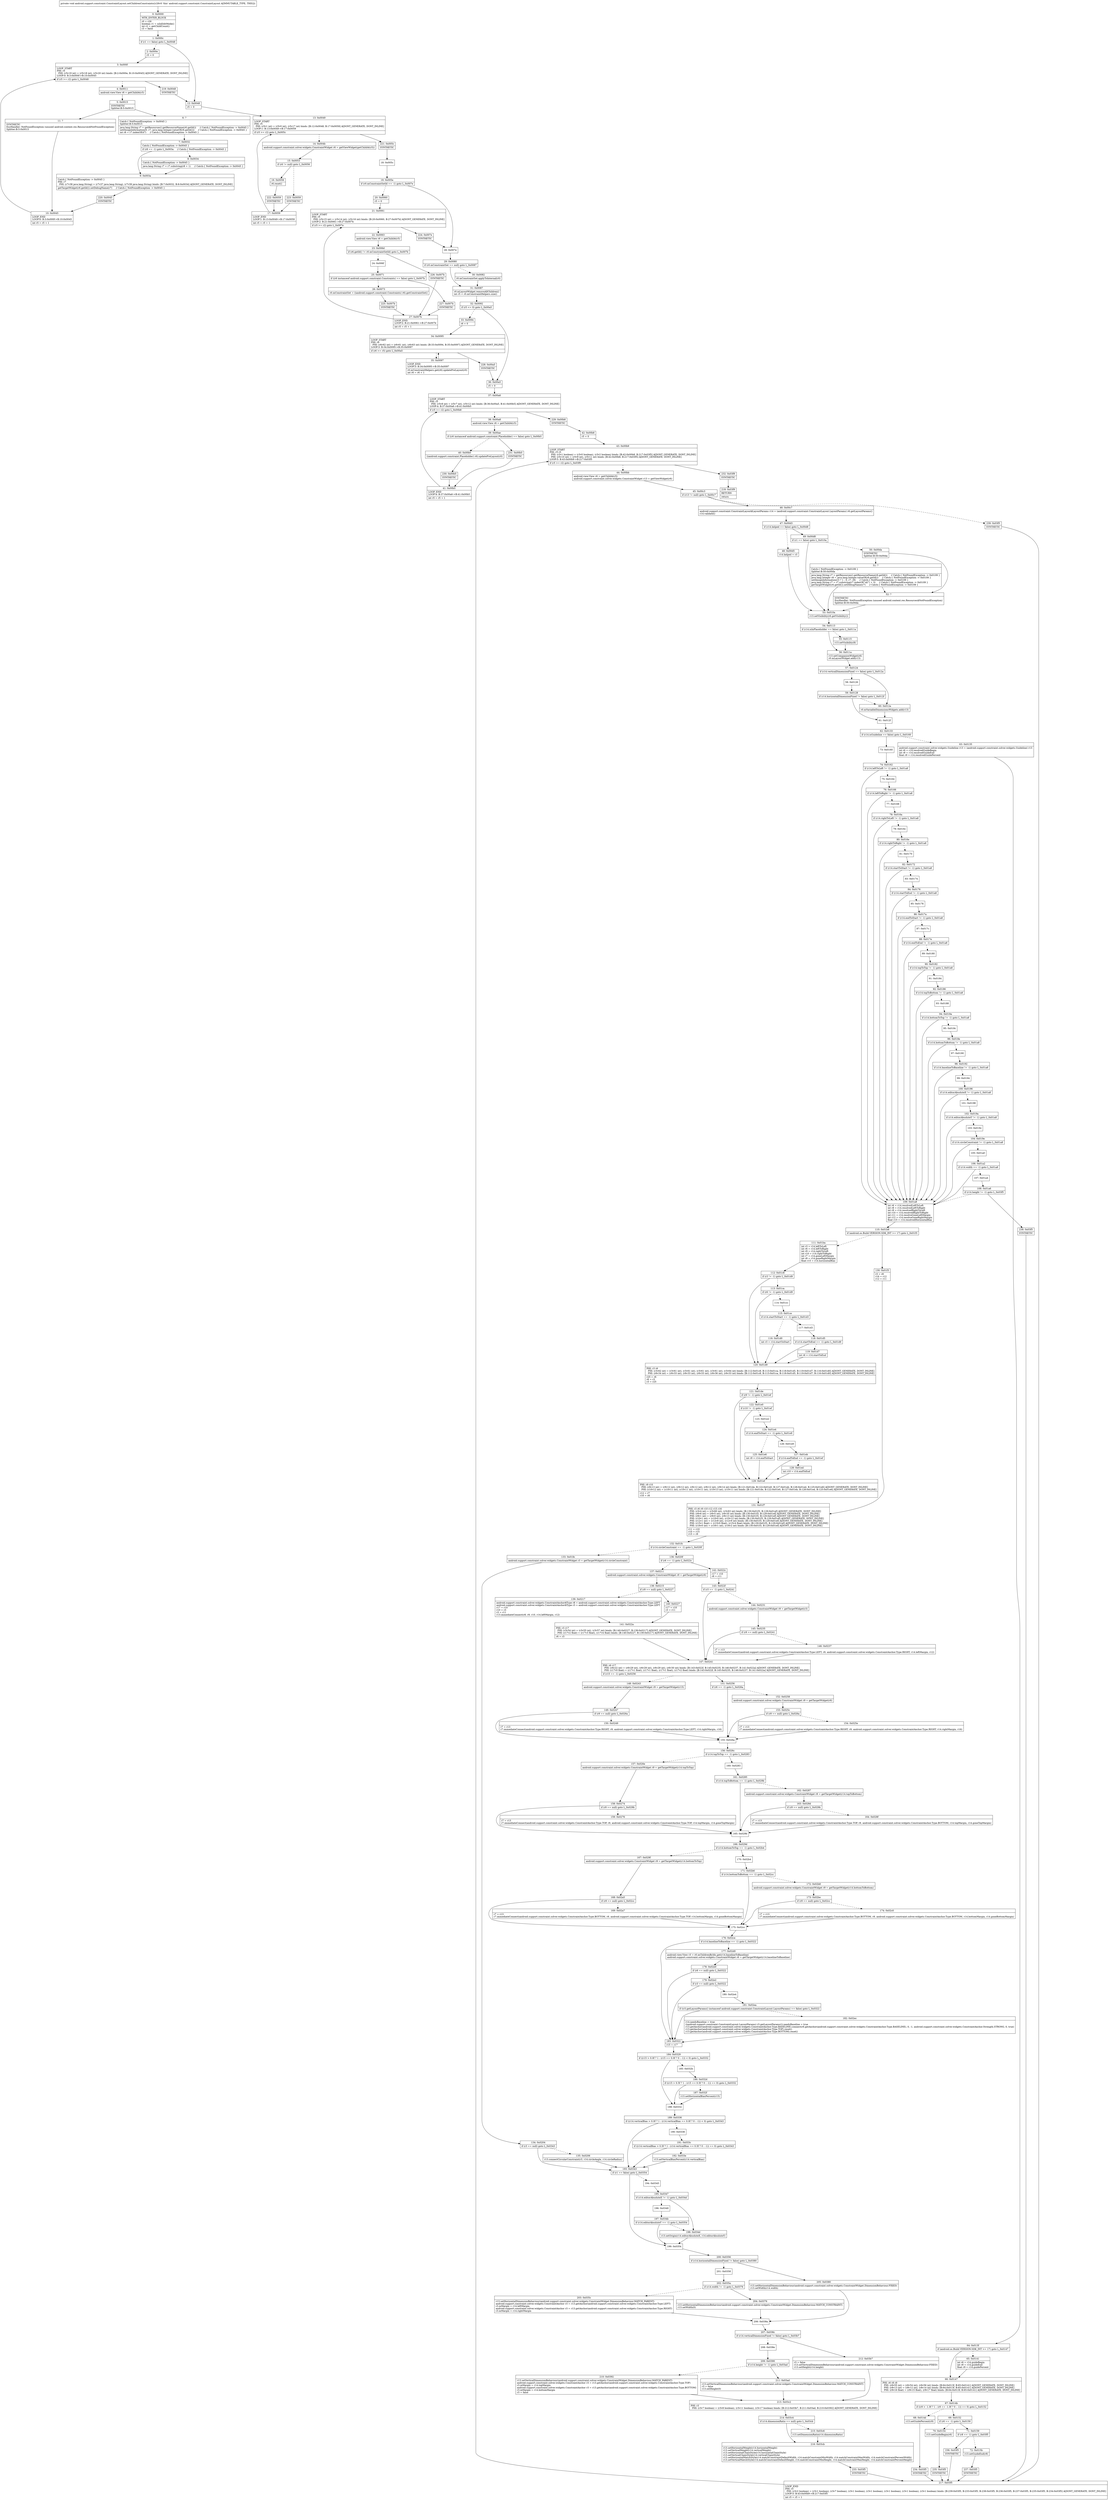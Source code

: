 digraph "CFG forandroid.support.constraint.ConstraintLayout.setChildrenConstraints()V" {
Node_0 [shape=record,label="{0\:\ 0x0000|MTH_ENTER_BLOCK\l|r0 = r26\lboolean r1 = isInEditMode()\lint r2 = getChildCount()\lr3 = false\l}"];
Node_1 [shape=record,label="{1\:\ 0x000c|if (r1 == false) goto L_0x0048\l}"];
Node_2 [shape=record,label="{2\:\ 0x000e|r5 = 0\l}"];
Node_3 [shape=record,label="{3\:\ 0x000f|LOOP_START\lPHI: r5 \l  PHI: (r5v19 int) = (r5v18 int), (r5v20 int) binds: [B:2:0x000e, B:10:0x0045] A[DONT_GENERATE, DONT_INLINE]\lLOOP:0: B:3:0x000f\-\>B:10:0x0045\l|if (r5 \>= r2) goto L_0x0048\l}"];
Node_4 [shape=record,label="{4\:\ 0x0011|android.view.View r6 = getChildAt(r5)\l}"];
Node_5 [shape=record,label="{5\:\ 0x0015|SYNTHETIC\lSplitter:B:5:0x0015\l}"];
Node_6 [shape=record,label="{6\:\ ?|Catch:\{ NotFoundException \-\> 0x0045 \}\lSplitter:B:5:0x0015\l|java.lang.String r7 = getResources().getResourceName(r6.getId())     \/\/ Catch:\{ NotFoundException \-\> 0x0045 \}\lsetDesignInformation(0, r7, java.lang.Integer.valueOf(r6.getId()))     \/\/ Catch:\{ NotFoundException \-\> 0x0045 \}\lint r8 = r7.indexOf(47)     \/\/ Catch:\{ NotFoundException \-\> 0x0045 \}\l}"];
Node_7 [shape=record,label="{7\:\ 0x0032|Catch:\{ NotFoundException \-\> 0x0045 \}\l|if (r8 == \-1) goto L_0x003a     \/\/ Catch:\{ NotFoundException \-\> 0x0045 \}\l}"];
Node_8 [shape=record,label="{8\:\ 0x0034|Catch:\{ NotFoundException \-\> 0x0045 \}\l|java.lang.String r7 = r7.substring(r8 + 1)     \/\/ Catch:\{ NotFoundException \-\> 0x0045 \}\l}"];
Node_9 [shape=record,label="{9\:\ 0x003a|Catch:\{ NotFoundException \-\> 0x0045 \}\lPHI: r7 \l  PHI: (r7v38 java.lang.String) = (r7v37 java.lang.String), (r7v39 java.lang.String) binds: [B:7:0x0032, B:8:0x0034] A[DONT_GENERATE, DONT_INLINE]\l|getTargetWidget(r6.getId()).setDebugName(r7)     \/\/ Catch:\{ NotFoundException \-\> 0x0045 \}\l}"];
Node_10 [shape=record,label="{10\:\ 0x0045|LOOP_END\lLOOP:0: B:3:0x000f\-\>B:10:0x0045\l|int r5 = r5 + 1\l}"];
Node_11 [shape=record,label="{11\:\ ?|SYNTHETIC\lExcHandler: NotFoundException (unused android.content.res.Resources$NotFoundException)\lSplitter:B:5:0x0015\l}"];
Node_12 [shape=record,label="{12\:\ 0x0048|r5 = 0\l}"];
Node_13 [shape=record,label="{13\:\ 0x0049|LOOP_START\lPHI: r5 \l  PHI: (r5v1 int) = (r5v0 int), (r5v17 int) binds: [B:12:0x0048, B:17:0x0059] A[DONT_GENERATE, DONT_INLINE]\lLOOP:1: B:13:0x0049\-\>B:17:0x0059\l|if (r5 \>= r2) goto L_0x005c\l}"];
Node_14 [shape=record,label="{14\:\ 0x004b|android.support.constraint.solver.widgets.ConstraintWidget r6 = getViewWidget(getChildAt(r5))\l}"];
Node_15 [shape=record,label="{15\:\ 0x0053|if (r6 != null) goto L_0x0056\l}"];
Node_16 [shape=record,label="{16\:\ 0x0056|r6.reset()\l}"];
Node_17 [shape=record,label="{17\:\ 0x0059|LOOP_END\lLOOP:1: B:13:0x0049\-\>B:17:0x0059\l|int r5 = r5 + 1\l}"];
Node_18 [shape=record,label="{18\:\ 0x005c}"];
Node_19 [shape=record,label="{19\:\ 0x005e|if (r0.mConstraintSetId == \-1) goto L_0x007e\l}"];
Node_20 [shape=record,label="{20\:\ 0x0060|r5 = 0\l}"];
Node_21 [shape=record,label="{21\:\ 0x0061|LOOP_START\lPHI: r5 \l  PHI: (r5v15 int) = (r5v14 int), (r5v16 int) binds: [B:20:0x0060, B:27:0x007b] A[DONT_GENERATE, DONT_INLINE]\lLOOP:2: B:21:0x0061\-\>B:27:0x007b\l|if (r5 \>= r2) goto L_0x007e\l}"];
Node_22 [shape=record,label="{22\:\ 0x0063|android.view.View r6 = getChildAt(r5)\l}"];
Node_23 [shape=record,label="{23\:\ 0x006d|if (r6.getId() != r0.mConstraintSetId) goto L_0x007b\l}"];
Node_24 [shape=record,label="{24\:\ 0x006f}"];
Node_25 [shape=record,label="{25\:\ 0x0071|if ((r6 instanceof android.support.constraint.Constraints) == false) goto L_0x007b\l}"];
Node_26 [shape=record,label="{26\:\ 0x0073|r0.mConstraintSet = ((android.support.constraint.Constraints) r6).getConstraintSet()\l}"];
Node_27 [shape=record,label="{27\:\ 0x007b|LOOP_END\lLOOP:2: B:21:0x0061\-\>B:27:0x007b\l|int r5 = r5 + 1\l}"];
Node_28 [shape=record,label="{28\:\ 0x007e}"];
Node_29 [shape=record,label="{29\:\ 0x0080|if (r0.mConstraintSet == null) goto L_0x0087\l}"];
Node_30 [shape=record,label="{30\:\ 0x0082|r0.mConstraintSet.applyToInternal(r0)\l}"];
Node_31 [shape=record,label="{31\:\ 0x0087|r0.mLayoutWidget.removeAllChildren()\lint r5 = r0.mConstraintHelpers.size()\l}"];
Node_32 [shape=record,label="{32\:\ 0x0092|if (r5 \<= 0) goto L_0x00a5\l}"];
Node_33 [shape=record,label="{33\:\ 0x0094|r6 = 0\l}"];
Node_34 [shape=record,label="{34\:\ 0x0095|LOOP_START\lPHI: r6 \l  PHI: (r6v62 int) = (r6v61 int), (r6v63 int) binds: [B:33:0x0094, B:35:0x0097] A[DONT_GENERATE, DONT_INLINE]\lLOOP:3: B:34:0x0095\-\>B:35:0x0097\l|if (r6 \>= r5) goto L_0x00a5\l}"];
Node_35 [shape=record,label="{35\:\ 0x0097|LOOP_END\lLOOP:3: B:34:0x0095\-\>B:35:0x0097\l|r0.mConstraintHelpers.get(r6).updatePreLayout(r0)\lint r6 = r6 + 1\l}"];
Node_36 [shape=record,label="{36\:\ 0x00a5|r5 = 0\l}"];
Node_37 [shape=record,label="{37\:\ 0x00a6|LOOP_START\lPHI: r5 \l  PHI: (r5v8 int) = (r5v7 int), (r5v12 int) binds: [B:36:0x00a5, B:41:0x00b5] A[DONT_GENERATE, DONT_INLINE]\lLOOP:4: B:37:0x00a6\-\>B:41:0x00b5\l|if (r5 \>= r2) goto L_0x00b8\l}"];
Node_38 [shape=record,label="{38\:\ 0x00a8|android.view.View r6 = getChildAt(r5)\l}"];
Node_39 [shape=record,label="{39\:\ 0x00ae|if ((r6 instanceof android.support.constraint.Placeholder) == false) goto L_0x00b5\l}"];
Node_40 [shape=record,label="{40\:\ 0x00b0|((android.support.constraint.Placeholder) r6).updatePreLayout(r0)\l}"];
Node_41 [shape=record,label="{41\:\ 0x00b5|LOOP_END\lLOOP:4: B:37:0x00a6\-\>B:41:0x00b5\l|int r5 = r5 + 1\l}"];
Node_42 [shape=record,label="{42\:\ 0x00b8|r5 = 0\l}"];
Node_43 [shape=record,label="{43\:\ 0x00b9|LOOP_START\lPHI: r3 r5 \l  PHI: (r3v1 boolean) = (r3v0 boolean), (r3v2 boolean) binds: [B:42:0x00b8, B:217:0x03f5] A[DONT_GENERATE, DONT_INLINE]\l  PHI: (r5v10 int) = (r5v9 int), (r5v11 int) binds: [B:42:0x00b8, B:217:0x03f5] A[DONT_GENERATE, DONT_INLINE]\lLOOP:5: B:43:0x00b9\-\>B:217:0x03f5\l|if (r5 \>= r2) goto L_0x03f9\l}"];
Node_44 [shape=record,label="{44\:\ 0x00bb|android.view.View r6 = getChildAt(r5)\landroid.support.constraint.solver.widgets.ConstraintWidget r13 = getViewWidget(r6)\l}"];
Node_45 [shape=record,label="{45\:\ 0x00c3|if (r13 != null) goto L_0x00c7\l}"];
Node_46 [shape=record,label="{46\:\ 0x00c7|android.support.constraint.ConstraintLayout$LayoutParams r14 = (android.support.constraint.ConstraintLayout.LayoutParams) r6.getLayoutParams()\lr14.validate()\l}"];
Node_47 [shape=record,label="{47\:\ 0x00d3|if (r14.helped == false) goto L_0x00d8\l}"];
Node_48 [shape=record,label="{48\:\ 0x00d5|r14.helped = r3\l}"];
Node_49 [shape=record,label="{49\:\ 0x00d8|if (r1 == false) goto L_0x010a\l}"];
Node_50 [shape=record,label="{50\:\ 0x00da|SYNTHETIC\lSplitter:B:50:0x00da\l}"];
Node_51 [shape=record,label="{51\:\ ?|Catch:\{ NotFoundException \-\> 0x0109 \}\lSplitter:B:50:0x00da\l|java.lang.String r7 = getResources().getResourceName(r6.getId())     \/\/ Catch:\{ NotFoundException \-\> 0x0109 \}\ljava.lang.Integer r8 = java.lang.Integer.valueOf(r6.getId())     \/\/ Catch:\{ NotFoundException \-\> 0x0109 \}\lsetDesignInformation(r3 ? 1 : 0, r7, r8)     \/\/ Catch:\{ NotFoundException \-\> 0x0109 \}\ljava.lang.String r7 = r7.substring(r7.indexOf(\"id\/\") + 3)     \/\/ Catch:\{ NotFoundException \-\> 0x0109 \}\lgetTargetWidget(r6.getId()).setDebugName(r7)     \/\/ Catch:\{ NotFoundException \-\> 0x0109 \}\l}"];
Node_52 [shape=record,label="{52\:\ ?|SYNTHETIC\lExcHandler: NotFoundException (unused android.content.res.Resources$NotFoundException)\lSplitter:B:50:0x00da\l}"];
Node_53 [shape=record,label="{53\:\ 0x010a|r13.setVisibility(r6.getVisibility())\l}"];
Node_54 [shape=record,label="{54\:\ 0x0113|if (r14.isInPlaceholder == false) goto L_0x011a\l}"];
Node_55 [shape=record,label="{55\:\ 0x0115|r13.setVisibility(8)\l}"];
Node_56 [shape=record,label="{56\:\ 0x011a|r13.setCompanionWidget(r6)\lr0.mLayoutWidget.add(r13)\l}"];
Node_57 [shape=record,label="{57\:\ 0x0124|if (r14.verticalDimensionFixed == false) goto L_0x012a\l}"];
Node_58 [shape=record,label="{58\:\ 0x0126}"];
Node_59 [shape=record,label="{59\:\ 0x0128|if (r14.horizontalDimensionFixed != false) goto L_0x012f\l}"];
Node_60 [shape=record,label="{60\:\ 0x012a|r0.mVariableDimensionsWidgets.add(r13)\l}"];
Node_61 [shape=record,label="{61\:\ 0x012f}"];
Node_62 [shape=record,label="{62\:\ 0x0133|if (r14.isGuideline == false) goto L_0x0160\l}"];
Node_63 [shape=record,label="{63\:\ 0x0135|android.support.constraint.solver.widgets.Guideline r13 = (android.support.constraint.solver.widgets.Guideline) r13\lint r6 = r14.resolvedGuideBegin\lint r8 = r14.resolvedGuideEnd\lfloat r9 = r14.resolvedGuidePercent\l}"];
Node_64 [shape=record,label="{64\:\ 0x013f|if (android.os.Build.VERSION.SDK_INT \>= 17) goto L_0x0147\l}"];
Node_65 [shape=record,label="{65\:\ 0x0141|int r6 = r14.guideBegin\lint r8 = r14.guideEnd\lfloat r9 = r14.guidePercent\l}"];
Node_66 [shape=record,label="{66\:\ 0x0147|PHI: r6 r8 r9 \l  PHI: (r6v55 int) = (r6v54 int), (r6v56 int) binds: [B:64:0x013f, B:65:0x0141] A[DONT_GENERATE, DONT_INLINE]\l  PHI: (r8v13 int) = (r8v12 int), (r8v14 int) binds: [B:64:0x013f, B:65:0x0141] A[DONT_GENERATE, DONT_INLINE]\l  PHI: (r9v16 float) = (r9v15 float), (r9v17 float) binds: [B:64:0x013f, B:65:0x0141] A[DONT_GENERATE, DONT_INLINE]\l}"];
Node_67 [shape=record,label="{67\:\ 0x014b|if ((r9 \> \-1.0f ? 1 : (r9 == \-1.0f ? 0 : \-1)) == 0) goto L_0x0152\l}"];
Node_68 [shape=record,label="{68\:\ 0x014d|r13.setGuidePercent(r9)\l}"];
Node_69 [shape=record,label="{69\:\ 0x0152|if (r6 == \-1) goto L_0x0159\l}"];
Node_70 [shape=record,label="{70\:\ 0x0154|r13.setGuideBegin(r6)\l}"];
Node_71 [shape=record,label="{71\:\ 0x0159|if (r8 == \-1) goto L_0x03f5\l}"];
Node_72 [shape=record,label="{72\:\ 0x015b|r13.setGuideEnd(r8)\l}"];
Node_73 [shape=record,label="{73\:\ 0x0160}"];
Node_74 [shape=record,label="{74\:\ 0x0162|if (r14.leftToLeft != \-1) goto L_0x01a8\l}"];
Node_75 [shape=record,label="{75\:\ 0x0164}"];
Node_76 [shape=record,label="{76\:\ 0x0166|if (r14.leftToRight != \-1) goto L_0x01a8\l}"];
Node_77 [shape=record,label="{77\:\ 0x0168}"];
Node_78 [shape=record,label="{78\:\ 0x016a|if (r14.rightToLeft != \-1) goto L_0x01a8\l}"];
Node_79 [shape=record,label="{79\:\ 0x016c}"];
Node_80 [shape=record,label="{80\:\ 0x016e|if (r14.rightToRight != \-1) goto L_0x01a8\l}"];
Node_81 [shape=record,label="{81\:\ 0x0170}"];
Node_82 [shape=record,label="{82\:\ 0x0172|if (r14.startToStart != \-1) goto L_0x01a8\l}"];
Node_83 [shape=record,label="{83\:\ 0x0174}"];
Node_84 [shape=record,label="{84\:\ 0x0176|if (r14.startToEnd != \-1) goto L_0x01a8\l}"];
Node_85 [shape=record,label="{85\:\ 0x0178}"];
Node_86 [shape=record,label="{86\:\ 0x017a|if (r14.endToStart != \-1) goto L_0x01a8\l}"];
Node_87 [shape=record,label="{87\:\ 0x017c}"];
Node_88 [shape=record,label="{88\:\ 0x017e|if (r14.endToEnd != \-1) goto L_0x01a8\l}"];
Node_89 [shape=record,label="{89\:\ 0x0180}"];
Node_90 [shape=record,label="{90\:\ 0x0182|if (r14.topToTop != \-1) goto L_0x01a8\l}"];
Node_91 [shape=record,label="{91\:\ 0x0184}"];
Node_92 [shape=record,label="{92\:\ 0x0186|if (r14.topToBottom != \-1) goto L_0x01a8\l}"];
Node_93 [shape=record,label="{93\:\ 0x0188}"];
Node_94 [shape=record,label="{94\:\ 0x018a|if (r14.bottomToTop != \-1) goto L_0x01a8\l}"];
Node_95 [shape=record,label="{95\:\ 0x018c}"];
Node_96 [shape=record,label="{96\:\ 0x018e|if (r14.bottomToBottom != \-1) goto L_0x01a8\l}"];
Node_97 [shape=record,label="{97\:\ 0x0190}"];
Node_98 [shape=record,label="{98\:\ 0x0192|if (r14.baselineToBaseline != \-1) goto L_0x01a8\l}"];
Node_99 [shape=record,label="{99\:\ 0x0194}"];
Node_100 [shape=record,label="{100\:\ 0x0196|if (r14.editorAbsoluteX != \-1) goto L_0x01a8\l}"];
Node_101 [shape=record,label="{101\:\ 0x0198}"];
Node_102 [shape=record,label="{102\:\ 0x019a|if (r14.editorAbsoluteY != \-1) goto L_0x01a8\l}"];
Node_103 [shape=record,label="{103\:\ 0x019c}"];
Node_104 [shape=record,label="{104\:\ 0x019e|if (r14.circleConstraint != \-1) goto L_0x01a8\l}"];
Node_105 [shape=record,label="{105\:\ 0x01a0}"];
Node_106 [shape=record,label="{106\:\ 0x01a2|if (r14.width == \-1) goto L_0x01a8\l}"];
Node_107 [shape=record,label="{107\:\ 0x01a4}"];
Node_108 [shape=record,label="{108\:\ 0x01a6|if (r14.height != \-1) goto L_0x03f5\l}"];
Node_109 [shape=record,label="{109\:\ 0x01a8|int r6 = r14.resolvedLeftToLeft\lint r8 = r14.resolvedLeftToRight\lint r9 = r14.resolvedRightToLeft\lint r10 = r14.resolvedRightToRight\lint r11 = r14.resolveGoneLeftMargin\lint r12 = r14.resolveGoneRightMargin\lfloat r15 = r14.resolvedHorizontalBias\l}"];
Node_110 [shape=record,label="{110\:\ 0x01b8|if (android.os.Build.VERSION.SDK_INT \>= 17) goto L_0x01f3\l}"];
Node_111 [shape=record,label="{111\:\ 0x01ba|int r3 = r14.leftToLeft\lint r6 = r14.leftToRight\lint r9 = r14.rightToLeft\lint r10 = r14.rightToRight\lint r7 = r14.goneLeftMargin\lint r8 = r14.goneRightMargin\lfloat r15 = r14.horizontalBias\l}"];
Node_112 [shape=record,label="{112\:\ 0x01c8|if (r3 != \-1) goto L_0x01d9\l}"];
Node_113 [shape=record,label="{113\:\ 0x01ca|if (r6 != \-1) goto L_0x01d9\l}"];
Node_114 [shape=record,label="{114\:\ 0x01cc}"];
Node_115 [shape=record,label="{115\:\ 0x01ce|if (r14.startToStart == \-1) goto L_0x01d3\l}"];
Node_116 [shape=record,label="{116\:\ 0x01d0|int r3 = r14.startToStart\l}"];
Node_117 [shape=record,label="{117\:\ 0x01d3}"];
Node_118 [shape=record,label="{118\:\ 0x01d5|if (r14.startToEnd == \-1) goto L_0x01d9\l}"];
Node_119 [shape=record,label="{119\:\ 0x01d7|int r6 = r14.startToEnd\l}"];
Node_120 [shape=record,label="{120\:\ 0x01d9|PHI: r3 r6 \l  PHI: (r3v62 int) = (r3v61 int), (r3v61 int), (r3v61 int), (r3v61 int), (r3v64 int) binds: [B:112:0x01c8, B:113:0x01ca, B:118:0x01d5, B:119:0x01d7, B:116:0x01d0] A[DONT_GENERATE, DONT_INLINE]\l  PHI: (r6v34 int) = (r6v33 int), (r6v33 int), (r6v33 int), (r6v36 int), (r6v33 int) binds: [B:112:0x01c8, B:113:0x01ca, B:118:0x01d5, B:119:0x01d7, B:116:0x01d0] A[DONT_GENERATE, DONT_INLINE]\l|r25 = r6\lr6 = r3\lr3 = r25\l}"];
Node_121 [shape=record,label="{121\:\ 0x01de|if (r9 != \-1) goto L_0x01ef\l}"];
Node_122 [shape=record,label="{122\:\ 0x01e0|if (r10 != \-1) goto L_0x01ef\l}"];
Node_123 [shape=record,label="{123\:\ 0x01e2}"];
Node_124 [shape=record,label="{124\:\ 0x01e4|if (r14.endToStart == \-1) goto L_0x01e9\l}"];
Node_125 [shape=record,label="{125\:\ 0x01e6|int r9 = r14.endToStart\l}"];
Node_126 [shape=record,label="{126\:\ 0x01e9}"];
Node_127 [shape=record,label="{127\:\ 0x01eb|if (r14.endToEnd == \-1) goto L_0x01ef\l}"];
Node_128 [shape=record,label="{128\:\ 0x01ed|int r10 = r14.endToEnd\l}"];
Node_129 [shape=record,label="{129\:\ 0x01ef|PHI: r9 r10 \l  PHI: (r9v13 int) = (r9v12 int), (r9v12 int), (r9v12 int), (r9v12 int), (r9v14 int) binds: [B:121:0x01de, B:122:0x01e0, B:127:0x01eb, B:128:0x01ed, B:125:0x01e6] A[DONT_GENERATE, DONT_INLINE]\l  PHI: (r10v12 int) = (r10v11 int), (r10v11 int), (r10v11 int), (r10v13 int), (r10v11 int) binds: [B:121:0x01de, B:122:0x01e0, B:127:0x01eb, B:128:0x01ed, B:125:0x01e6] A[DONT_GENERATE, DONT_INLINE]\l|r12 = r7\lr16 = r8\l}"];
Node_130 [shape=record,label="{130\:\ 0x01f3|r3 = r8\lr16 = r12\lr12 = r11\l}"];
Node_131 [shape=record,label="{131\:\ 0x01f7|PHI: r3 r6 r9 r10 r12 r15 r16 \l  PHI: (r3v4 int) = (r3v60 int), (r3v63 int) binds: [B:130:0x01f3, B:129:0x01ef] A[DONT_GENERATE, DONT_INLINE]\l  PHI: (r6v6 int) = (r6v5 int), (r6v35 int) binds: [B:130:0x01f3, B:129:0x01ef] A[DONT_GENERATE, DONT_INLINE]\l  PHI: (r9v1 int) = (r9v0 int), (r9v13 int) binds: [B:130:0x01f3, B:129:0x01ef] A[DONT_GENERATE, DONT_INLINE]\l  PHI: (r10v1 int) = (r10v0 int), (r10v12 int) binds: [B:130:0x01f3, B:129:0x01ef] A[DONT_GENERATE, DONT_INLINE]\l  PHI: (r12v1 int) = (r12v8 int), (r12v9 int) binds: [B:130:0x01f3, B:129:0x01ef] A[DONT_GENERATE, DONT_INLINE]\l  PHI: (r15v1 float) = (r15v0 float), (r15v4 float) binds: [B:130:0x01f3, B:129:0x01ef] A[DONT_GENERATE, DONT_INLINE]\l  PHI: (r16v0 int) = (r16v1 int), (r16v2 int) binds: [B:130:0x01f3, B:129:0x01ef] A[DONT_GENERATE, DONT_INLINE]\l|r11 = r10\lr10 = r15\lr15 = r9\l}"];
Node_132 [shape=record,label="{132\:\ 0x01fc|if (r14.circleConstraint == \-1) goto L_0x020f\l}"];
Node_133 [shape=record,label="{133\:\ 0x01fe|android.support.constraint.solver.widgets.ConstraintWidget r3 = getTargetWidget(r14.circleConstraint)\l}"];
Node_134 [shape=record,label="{134\:\ 0x0204|if (r3 == null) goto L_0x0343\l}"];
Node_135 [shape=record,label="{135\:\ 0x0206|r13.connectCircularConstraint(r3, r14.circleAngle, r14.circleRadius)\l}"];
Node_136 [shape=record,label="{136\:\ 0x020f|if (r6 == \-1) goto L_0x022c\l}"];
Node_137 [shape=record,label="{137\:\ 0x0211|android.support.constraint.solver.widgets.ConstraintWidget r9 = getTargetWidget(r6)\l}"];
Node_138 [shape=record,label="{138\:\ 0x0215|if (r9 == null) goto L_0x0227\l}"];
Node_139 [shape=record,label="{139\:\ 0x0217|android.support.constraint.solver.widgets.ConstraintAnchor$Type r8 = android.support.constraint.solver.widgets.ConstraintAnchor.Type.LEFT\landroid.support.constraint.solver.widgets.ConstraintAnchor$Type r3 = android.support.constraint.solver.widgets.ConstraintAnchor.Type.LEFT\lr17 = r10\lr10 = r3\lr3 = r11\lr13.immediateConnect(r8, r9, r10, r14.leftMargin, r12)\l}"];
Node_140 [shape=record,label="{140\:\ 0x0227|r17 = r10\lr3 = r11\l}"];
Node_141 [shape=record,label="{141\:\ 0x022a|PHI: r3 r17 \l  PHI: (r3v54 int) = (r3v55 int), (r3v57 int) binds: [B:140:0x0227, B:139:0x0217] A[DONT_GENERATE, DONT_INLINE]\l  PHI: (r17v2 float) = (r17v3 float), (r17v4 float) binds: [B:140:0x0227, B:139:0x0217] A[DONT_GENERATE, DONT_INLINE]\l|r6 = r3\l}"];
Node_142 [shape=record,label="{142\:\ 0x022c|r17 = r10\lr6 = r11\l}"];
Node_143 [shape=record,label="{143\:\ 0x022f|if (r3 == \-1) goto L_0x0241\l}"];
Node_144 [shape=record,label="{144\:\ 0x0231|android.support.constraint.solver.widgets.ConstraintWidget r9 = getTargetWidget(r3)\l}"];
Node_145 [shape=record,label="{145\:\ 0x0235|if (r9 == null) goto L_0x0241\l}"];
Node_146 [shape=record,label="{146\:\ 0x0237|r7 = r13\lr7.immediateConnect(android.support.constraint.solver.widgets.ConstraintAnchor.Type.LEFT, r9, android.support.constraint.solver.widgets.ConstraintAnchor.Type.RIGHT, r14.leftMargin, r12)\l}"];
Node_147 [shape=record,label="{147\:\ 0x0241|PHI: r6 r17 \l  PHI: (r6v22 int) = (r6v29 int), (r6v29 int), (r6v29 int), (r6v30 int) binds: [B:143:0x022f, B:145:0x0235, B:146:0x0237, B:141:0x022a] A[DONT_GENERATE, DONT_INLINE]\l  PHI: (r17v0 float) = (r17v1 float), (r17v1 float), (r17v1 float), (r17v2 float) binds: [B:143:0x022f, B:145:0x0235, B:146:0x0237, B:141:0x022a] A[DONT_GENERATE, DONT_INLINE]\l|if (r15 == \-1) goto L_0x0256\l}"];
Node_148 [shape=record,label="{148\:\ 0x0243|android.support.constraint.solver.widgets.ConstraintWidget r9 = getTargetWidget(r15)\l}"];
Node_149 [shape=record,label="{149\:\ 0x0247|if (r9 == null) goto L_0x026a\l}"];
Node_150 [shape=record,label="{150\:\ 0x0249|r7 = r13\lr7.immediateConnect(android.support.constraint.solver.widgets.ConstraintAnchor.Type.RIGHT, r9, android.support.constraint.solver.widgets.ConstraintAnchor.Type.LEFT, r14.rightMargin, r16)\l}"];
Node_151 [shape=record,label="{151\:\ 0x0256|if (r6 == \-1) goto L_0x026a\l}"];
Node_152 [shape=record,label="{152\:\ 0x0258|android.support.constraint.solver.widgets.ConstraintWidget r9 = getTargetWidget(r6)\l}"];
Node_153 [shape=record,label="{153\:\ 0x025c|if (r9 == null) goto L_0x026a\l}"];
Node_154 [shape=record,label="{154\:\ 0x025e|r7 = r13\lr7.immediateConnect(android.support.constraint.solver.widgets.ConstraintAnchor.Type.RIGHT, r9, android.support.constraint.solver.widgets.ConstraintAnchor.Type.RIGHT, r14.rightMargin, r16)\l}"];
Node_155 [shape=record,label="{155\:\ 0x026a}"];
Node_156 [shape=record,label="{156\:\ 0x026c|if (r14.topToTop == \-1) goto L_0x0283\l}"];
Node_157 [shape=record,label="{157\:\ 0x026e|android.support.constraint.solver.widgets.ConstraintWidget r9 = getTargetWidget(r14.topToTop)\l}"];
Node_158 [shape=record,label="{158\:\ 0x0274|if (r9 == null) goto L_0x029b\l}"];
Node_159 [shape=record,label="{159\:\ 0x0276|r7 = r13\lr7.immediateConnect(android.support.constraint.solver.widgets.ConstraintAnchor.Type.TOP, r9, android.support.constraint.solver.widgets.ConstraintAnchor.Type.TOP, r14.topMargin, r14.goneTopMargin)\l}"];
Node_160 [shape=record,label="{160\:\ 0x0283}"];
Node_161 [shape=record,label="{161\:\ 0x0285|if (r14.topToBottom == \-1) goto L_0x029b\l}"];
Node_162 [shape=record,label="{162\:\ 0x0287|android.support.constraint.solver.widgets.ConstraintWidget r9 = getTargetWidget(r14.topToBottom)\l}"];
Node_163 [shape=record,label="{163\:\ 0x028d|if (r9 == null) goto L_0x029b\l}"];
Node_164 [shape=record,label="{164\:\ 0x028f|r7 = r13\lr7.immediateConnect(android.support.constraint.solver.widgets.ConstraintAnchor.Type.TOP, r9, android.support.constraint.solver.widgets.ConstraintAnchor.Type.BOTTOM, r14.topMargin, r14.goneTopMargin)\l}"];
Node_165 [shape=record,label="{165\:\ 0x029b}"];
Node_166 [shape=record,label="{166\:\ 0x029d|if (r14.bottomToTop == \-1) goto L_0x02b4\l}"];
Node_167 [shape=record,label="{167\:\ 0x029f|android.support.constraint.solver.widgets.ConstraintWidget r9 = getTargetWidget(r14.bottomToTop)\l}"];
Node_168 [shape=record,label="{168\:\ 0x02a5|if (r9 == null) goto L_0x02cc\l}"];
Node_169 [shape=record,label="{169\:\ 0x02a7|r7 = r13\lr7.immediateConnect(android.support.constraint.solver.widgets.ConstraintAnchor.Type.BOTTOM, r9, android.support.constraint.solver.widgets.ConstraintAnchor.Type.TOP, r14.bottomMargin, r14.goneBottomMargin)\l}"];
Node_170 [shape=record,label="{170\:\ 0x02b4}"];
Node_171 [shape=record,label="{171\:\ 0x02b6|if (r14.bottomToBottom == \-1) goto L_0x02cc\l}"];
Node_172 [shape=record,label="{172\:\ 0x02b8|android.support.constraint.solver.widgets.ConstraintWidget r9 = getTargetWidget(r14.bottomToBottom)\l}"];
Node_173 [shape=record,label="{173\:\ 0x02be|if (r9 == null) goto L_0x02cc\l}"];
Node_174 [shape=record,label="{174\:\ 0x02c0|r7 = r13\lr7.immediateConnect(android.support.constraint.solver.widgets.ConstraintAnchor.Type.BOTTOM, r9, android.support.constraint.solver.widgets.ConstraintAnchor.Type.BOTTOM, r14.bottomMargin, r14.goneBottomMargin)\l}"];
Node_175 [shape=record,label="{175\:\ 0x02cc}"];
Node_176 [shape=record,label="{176\:\ 0x02ce|if (r14.baselineToBaseline == \-1) goto L_0x0322\l}"];
Node_177 [shape=record,label="{177\:\ 0x02d0|android.view.View r3 = r0.mChildrenByIds.get(r14.baselineToBaseline)\landroid.support.constraint.solver.widgets.ConstraintWidget r6 = getTargetWidget(r14.baselineToBaseline)\l}"];
Node_178 [shape=record,label="{178\:\ 0x02e0|if (r6 == null) goto L_0x0322\l}"];
Node_179 [shape=record,label="{179\:\ 0x02e2|if (r3 == null) goto L_0x0322\l}"];
Node_180 [shape=record,label="{180\:\ 0x02e4}"];
Node_181 [shape=record,label="{181\:\ 0x02ea|if ((r3.getLayoutParams() instanceof android.support.constraint.ConstraintLayout.LayoutParams) == false) goto L_0x0322\l}"];
Node_182 [shape=record,label="{182\:\ 0x02ec|r14.needsBaseline = true\l((android.support.constraint.ConstraintLayout.LayoutParams) r3.getLayoutParams()).needsBaseline = true\lr13.getAnchor(android.support.constraint.solver.widgets.ConstraintAnchor.Type.BASELINE).connect(r6.getAnchor(android.support.constraint.solver.widgets.ConstraintAnchor.Type.BASELINE), 0, \-1, android.support.constraint.solver.widgets.ConstraintAnchor.Strength.STRONG, 0, true)\lr13.getAnchor(android.support.constraint.solver.widgets.ConstraintAnchor.Type.TOP).reset()\lr13.getAnchor(android.support.constraint.solver.widgets.ConstraintAnchor.Type.BOTTOM).reset()\l}"];
Node_183 [shape=record,label="{183\:\ 0x0322|r15 = r17\l}"];
Node_184 [shape=record,label="{184\:\ 0x0329|if ((r15 \> 0.0f ? 1 : (r15 == 0.0f ? 0 : \-1)) \< 0) goto L_0x0332\l}"];
Node_185 [shape=record,label="{185\:\ 0x032b}"];
Node_186 [shape=record,label="{186\:\ 0x032d|if ((r15 \> 0.5f ? 1 : (r15 == 0.5f ? 0 : \-1)) == 0) goto L_0x0332\l}"];
Node_187 [shape=record,label="{187\:\ 0x032f|r13.setHorizontalBiasPercent(r15)\l}"];
Node_188 [shape=record,label="{188\:\ 0x0332}"];
Node_189 [shape=record,label="{189\:\ 0x0336|if ((r14.verticalBias \> 0.0f ? 1 : (r14.verticalBias == 0.0f ? 0 : \-1)) \< 0) goto L_0x0343\l}"];
Node_190 [shape=record,label="{190\:\ 0x0338}"];
Node_191 [shape=record,label="{191\:\ 0x033c|if ((r14.verticalBias \> 0.5f ? 1 : (r14.verticalBias == 0.5f ? 0 : \-1)) == 0) goto L_0x0343\l}"];
Node_192 [shape=record,label="{192\:\ 0x033e|r13.setVerticalBiasPercent(r14.verticalBias)\l}"];
Node_193 [shape=record,label="{193\:\ 0x0343|if (r1 == false) goto L_0x0354\l}"];
Node_194 [shape=record,label="{194\:\ 0x0345}"];
Node_195 [shape=record,label="{195\:\ 0x0347|if (r14.editorAbsoluteX != \-1) goto L_0x034d\l}"];
Node_196 [shape=record,label="{196\:\ 0x0349}"];
Node_197 [shape=record,label="{197\:\ 0x034b|if (r14.editorAbsoluteY == \-1) goto L_0x0354\l}"];
Node_198 [shape=record,label="{198\:\ 0x034d|r13.setOrigin(r14.editorAbsoluteX, r14.editorAbsoluteY)\l}"];
Node_199 [shape=record,label="{199\:\ 0x0354}"];
Node_200 [shape=record,label="{200\:\ 0x0356|if (r14.horizontalDimensionFixed != false) goto L_0x0380\l}"];
Node_201 [shape=record,label="{201\:\ 0x0358}"];
Node_202 [shape=record,label="{202\:\ 0x035a|if (r14.width != \-1) goto L_0x0376\l}"];
Node_203 [shape=record,label="{203\:\ 0x035c|r13.setHorizontalDimensionBehaviour(android.support.constraint.solver.widgets.ConstraintWidget.DimensionBehaviour.MATCH_PARENT)\landroid.support.constraint.solver.widgets.ConstraintAnchor r3 = r13.getAnchor(android.support.constraint.solver.widgets.ConstraintAnchor.Type.LEFT)\lr3.mMargin = r14.leftMargin\landroid.support.constraint.solver.widgets.ConstraintAnchor r3 = r13.getAnchor(android.support.constraint.solver.widgets.ConstraintAnchor.Type.RIGHT)\lr3.mMargin = r14.rightMargin\l}"];
Node_204 [shape=record,label="{204\:\ 0x0376|r13.setHorizontalDimensionBehaviour(android.support.constraint.solver.widgets.ConstraintWidget.DimensionBehaviour.MATCH_CONSTRAINT)\lr13.setWidth(0)\l}"];
Node_205 [shape=record,label="{205\:\ 0x0380|r13.setHorizontalDimensionBehaviour(android.support.constraint.solver.widgets.ConstraintWidget.DimensionBehaviour.FIXED)\lr13.setWidth(r14.width)\l}"];
Node_206 [shape=record,label="{206\:\ 0x038a}"];
Node_207 [shape=record,label="{207\:\ 0x038c|if (r14.verticalDimensionFixed != false) goto L_0x03b7\l}"];
Node_208 [shape=record,label="{208\:\ 0x038e}"];
Node_209 [shape=record,label="{209\:\ 0x0390|if (r14.height != \-1) goto L_0x03ad\l}"];
Node_210 [shape=record,label="{210\:\ 0x0392|r13.setVerticalDimensionBehaviour(android.support.constraint.solver.widgets.ConstraintWidget.DimensionBehaviour.MATCH_PARENT)\landroid.support.constraint.solver.widgets.ConstraintAnchor r3 = r13.getAnchor(android.support.constraint.solver.widgets.ConstraintAnchor.Type.TOP)\lr3.mMargin = r14.topMargin\landroid.support.constraint.solver.widgets.ConstraintAnchor r3 = r13.getAnchor(android.support.constraint.solver.widgets.ConstraintAnchor.Type.BOTTOM)\lr3.mMargin = r14.bottomMargin\lr3 = false\l}"];
Node_211 [shape=record,label="{211\:\ 0x03ad|r13.setVerticalDimensionBehaviour(android.support.constraint.solver.widgets.ConstraintWidget.DimensionBehaviour.MATCH_CONSTRAINT)\lr3 = false\lr13.setHeight(0)\l}"];
Node_212 [shape=record,label="{212\:\ 0x03b7|r3 = false\lr13.setVerticalDimensionBehaviour(android.support.constraint.solver.widgets.ConstraintWidget.DimensionBehaviour.FIXED)\lr13.setHeight(r14.height)\l}"];
Node_213 [shape=record,label="{213\:\ 0x03c2|PHI: r3 \l  PHI: (r3v7 boolean) = (r3v8 boolean), (r3v11 boolean), (r3v17 boolean) binds: [B:212:0x03b7, B:211:0x03ad, B:210:0x0392] A[DONT_GENERATE, DONT_INLINE]\l}"];
Node_214 [shape=record,label="{214\:\ 0x03c4|if (r14.dimensionRatio == null) goto L_0x03cb\l}"];
Node_215 [shape=record,label="{215\:\ 0x03c6|r13.setDimensionRatio(r14.dimensionRatio)\l}"];
Node_216 [shape=record,label="{216\:\ 0x03cb|r13.setHorizontalWeight(r14.horizontalWeight)\lr13.setVerticalWeight(r14.verticalWeight)\lr13.setHorizontalChainStyle(r14.horizontalChainStyle)\lr13.setVerticalChainStyle(r14.verticalChainStyle)\lr13.setHorizontalMatchStyle(r14.matchConstraintDefaultWidth, r14.matchConstraintMinWidth, r14.matchConstraintMaxWidth, r14.matchConstraintPercentWidth)\lr13.setVerticalMatchStyle(r14.matchConstraintDefaultHeight, r14.matchConstraintMinHeight, r14.matchConstraintMaxHeight, r14.matchConstraintPercentHeight)\l}"];
Node_217 [shape=record,label="{217\:\ 0x03f5|LOOP_END\lPHI: r3 \l  PHI: (r3v2 boolean) = (r3v1 boolean), (r3v7 boolean), (r3v1 boolean), (r3v1 boolean), (r3v1 boolean), (r3v1 boolean), (r3v1 boolean) binds: [B:239:0x03f5, B:233:0x03f5, B:238:0x03f5, B:236:0x03f5, B:237:0x03f5, B:235:0x03f5, B:234:0x03f5] A[DONT_GENERATE, DONT_INLINE]\lLOOP:5: B:43:0x00b9\-\>B:217:0x03f5\l|int r5 = r5 + 1\l}"];
Node_218 [shape=record,label="{218\:\ 0x03f9|RETURN\l|return\l}"];
Node_219 [shape=record,label="{219\:\ 0x0048|SYNTHETIC\l}"];
Node_220 [shape=record,label="{220\:\ 0x0045|SYNTHETIC\l}"];
Node_221 [shape=record,label="{221\:\ 0x005c|SYNTHETIC\l}"];
Node_222 [shape=record,label="{222\:\ 0x0059|SYNTHETIC\l}"];
Node_223 [shape=record,label="{223\:\ 0x0059|SYNTHETIC\l}"];
Node_224 [shape=record,label="{224\:\ 0x007e|SYNTHETIC\l}"];
Node_225 [shape=record,label="{225\:\ 0x007b|SYNTHETIC\l}"];
Node_226 [shape=record,label="{226\:\ 0x007b|SYNTHETIC\l}"];
Node_227 [shape=record,label="{227\:\ 0x007b|SYNTHETIC\l}"];
Node_228 [shape=record,label="{228\:\ 0x00a5|SYNTHETIC\l}"];
Node_229 [shape=record,label="{229\:\ 0x00b8|SYNTHETIC\l}"];
Node_230 [shape=record,label="{230\:\ 0x00b5|SYNTHETIC\l}"];
Node_231 [shape=record,label="{231\:\ 0x00b5|SYNTHETIC\l}"];
Node_232 [shape=record,label="{232\:\ 0x03f9|SYNTHETIC\l}"];
Node_233 [shape=record,label="{233\:\ 0x03f5|SYNTHETIC\l}"];
Node_234 [shape=record,label="{234\:\ 0x03f5|SYNTHETIC\l}"];
Node_235 [shape=record,label="{235\:\ 0x03f5|SYNTHETIC\l}"];
Node_236 [shape=record,label="{236\:\ 0x03f5|SYNTHETIC\l}"];
Node_237 [shape=record,label="{237\:\ 0x03f5|SYNTHETIC\l}"];
Node_238 [shape=record,label="{238\:\ 0x03f5|SYNTHETIC\l}"];
Node_239 [shape=record,label="{239\:\ 0x03f5|SYNTHETIC\l}"];
MethodNode[shape=record,label="{private void android.support.constraint.ConstraintLayout.setChildrenConstraints((r26v0 'this' android.support.constraint.ConstraintLayout A[IMMUTABLE_TYPE, THIS])) }"];
MethodNode -> Node_0;
Node_0 -> Node_1;
Node_1 -> Node_2[style=dashed];
Node_1 -> Node_12;
Node_2 -> Node_3;
Node_3 -> Node_4[style=dashed];
Node_3 -> Node_219;
Node_4 -> Node_5;
Node_5 -> Node_6;
Node_5 -> Node_11;
Node_6 -> Node_7;
Node_7 -> Node_8[style=dashed];
Node_7 -> Node_9;
Node_8 -> Node_9;
Node_9 -> Node_220;
Node_10 -> Node_3;
Node_11 -> Node_10;
Node_12 -> Node_13;
Node_13 -> Node_14[style=dashed];
Node_13 -> Node_221;
Node_14 -> Node_15;
Node_15 -> Node_16;
Node_15 -> Node_223[style=dashed];
Node_16 -> Node_222;
Node_17 -> Node_13;
Node_18 -> Node_19;
Node_19 -> Node_20[style=dashed];
Node_19 -> Node_28;
Node_20 -> Node_21;
Node_21 -> Node_22[style=dashed];
Node_21 -> Node_224;
Node_22 -> Node_23;
Node_23 -> Node_24[style=dashed];
Node_23 -> Node_226;
Node_24 -> Node_25;
Node_25 -> Node_26[style=dashed];
Node_25 -> Node_227;
Node_26 -> Node_225;
Node_27 -> Node_21;
Node_28 -> Node_29;
Node_29 -> Node_30[style=dashed];
Node_29 -> Node_31;
Node_30 -> Node_31;
Node_31 -> Node_32;
Node_32 -> Node_33[style=dashed];
Node_32 -> Node_36;
Node_33 -> Node_34;
Node_34 -> Node_35[style=dashed];
Node_34 -> Node_228;
Node_35 -> Node_34;
Node_36 -> Node_37;
Node_37 -> Node_38[style=dashed];
Node_37 -> Node_229;
Node_38 -> Node_39;
Node_39 -> Node_40[style=dashed];
Node_39 -> Node_231;
Node_40 -> Node_230;
Node_41 -> Node_37;
Node_42 -> Node_43;
Node_43 -> Node_44[style=dashed];
Node_43 -> Node_232;
Node_44 -> Node_45;
Node_45 -> Node_46;
Node_45 -> Node_239[style=dashed];
Node_46 -> Node_47;
Node_47 -> Node_48[style=dashed];
Node_47 -> Node_49;
Node_48 -> Node_53;
Node_49 -> Node_50[style=dashed];
Node_49 -> Node_53;
Node_50 -> Node_51;
Node_50 -> Node_52;
Node_51 -> Node_52;
Node_51 -> Node_53;
Node_52 -> Node_53;
Node_53 -> Node_54;
Node_54 -> Node_55[style=dashed];
Node_54 -> Node_56;
Node_55 -> Node_56;
Node_56 -> Node_57;
Node_57 -> Node_58[style=dashed];
Node_57 -> Node_60;
Node_58 -> Node_59;
Node_59 -> Node_60[style=dashed];
Node_59 -> Node_61;
Node_60 -> Node_61;
Node_61 -> Node_62;
Node_62 -> Node_63[style=dashed];
Node_62 -> Node_73;
Node_63 -> Node_64;
Node_64 -> Node_65[style=dashed];
Node_64 -> Node_66;
Node_65 -> Node_66;
Node_66 -> Node_67;
Node_67 -> Node_68[style=dashed];
Node_67 -> Node_69;
Node_68 -> Node_234;
Node_69 -> Node_70[style=dashed];
Node_69 -> Node_71;
Node_70 -> Node_235;
Node_71 -> Node_72[style=dashed];
Node_71 -> Node_236;
Node_72 -> Node_237;
Node_73 -> Node_74;
Node_74 -> Node_75[style=dashed];
Node_74 -> Node_109;
Node_75 -> Node_76;
Node_76 -> Node_77[style=dashed];
Node_76 -> Node_109;
Node_77 -> Node_78;
Node_78 -> Node_79[style=dashed];
Node_78 -> Node_109;
Node_79 -> Node_80;
Node_80 -> Node_81[style=dashed];
Node_80 -> Node_109;
Node_81 -> Node_82;
Node_82 -> Node_83[style=dashed];
Node_82 -> Node_109;
Node_83 -> Node_84;
Node_84 -> Node_85[style=dashed];
Node_84 -> Node_109;
Node_85 -> Node_86;
Node_86 -> Node_87[style=dashed];
Node_86 -> Node_109;
Node_87 -> Node_88;
Node_88 -> Node_89[style=dashed];
Node_88 -> Node_109;
Node_89 -> Node_90;
Node_90 -> Node_91[style=dashed];
Node_90 -> Node_109;
Node_91 -> Node_92;
Node_92 -> Node_93[style=dashed];
Node_92 -> Node_109;
Node_93 -> Node_94;
Node_94 -> Node_95[style=dashed];
Node_94 -> Node_109;
Node_95 -> Node_96;
Node_96 -> Node_97[style=dashed];
Node_96 -> Node_109;
Node_97 -> Node_98;
Node_98 -> Node_99[style=dashed];
Node_98 -> Node_109;
Node_99 -> Node_100;
Node_100 -> Node_101[style=dashed];
Node_100 -> Node_109;
Node_101 -> Node_102;
Node_102 -> Node_103[style=dashed];
Node_102 -> Node_109;
Node_103 -> Node_104;
Node_104 -> Node_105[style=dashed];
Node_104 -> Node_109;
Node_105 -> Node_106;
Node_106 -> Node_107[style=dashed];
Node_106 -> Node_109;
Node_107 -> Node_108;
Node_108 -> Node_109[style=dashed];
Node_108 -> Node_238;
Node_109 -> Node_110;
Node_110 -> Node_111[style=dashed];
Node_110 -> Node_130;
Node_111 -> Node_112;
Node_112 -> Node_113[style=dashed];
Node_112 -> Node_120;
Node_113 -> Node_114[style=dashed];
Node_113 -> Node_120;
Node_114 -> Node_115;
Node_115 -> Node_116[style=dashed];
Node_115 -> Node_117;
Node_116 -> Node_120;
Node_117 -> Node_118;
Node_118 -> Node_119[style=dashed];
Node_118 -> Node_120;
Node_119 -> Node_120;
Node_120 -> Node_121;
Node_121 -> Node_122[style=dashed];
Node_121 -> Node_129;
Node_122 -> Node_123[style=dashed];
Node_122 -> Node_129;
Node_123 -> Node_124;
Node_124 -> Node_125[style=dashed];
Node_124 -> Node_126;
Node_125 -> Node_129;
Node_126 -> Node_127;
Node_127 -> Node_128[style=dashed];
Node_127 -> Node_129;
Node_128 -> Node_129;
Node_129 -> Node_131;
Node_130 -> Node_131;
Node_131 -> Node_132;
Node_132 -> Node_133[style=dashed];
Node_132 -> Node_136;
Node_133 -> Node_134;
Node_134 -> Node_135[style=dashed];
Node_134 -> Node_193;
Node_135 -> Node_193;
Node_136 -> Node_137[style=dashed];
Node_136 -> Node_142;
Node_137 -> Node_138;
Node_138 -> Node_139[style=dashed];
Node_138 -> Node_140;
Node_139 -> Node_141;
Node_140 -> Node_141;
Node_141 -> Node_147;
Node_142 -> Node_143;
Node_143 -> Node_144[style=dashed];
Node_143 -> Node_147;
Node_144 -> Node_145;
Node_145 -> Node_146[style=dashed];
Node_145 -> Node_147;
Node_146 -> Node_147;
Node_147 -> Node_148[style=dashed];
Node_147 -> Node_151;
Node_148 -> Node_149;
Node_149 -> Node_150[style=dashed];
Node_149 -> Node_155;
Node_150 -> Node_155;
Node_151 -> Node_152[style=dashed];
Node_151 -> Node_155;
Node_152 -> Node_153;
Node_153 -> Node_154[style=dashed];
Node_153 -> Node_155;
Node_154 -> Node_155;
Node_155 -> Node_156;
Node_156 -> Node_157[style=dashed];
Node_156 -> Node_160;
Node_157 -> Node_158;
Node_158 -> Node_159[style=dashed];
Node_158 -> Node_165;
Node_159 -> Node_165;
Node_160 -> Node_161;
Node_161 -> Node_162[style=dashed];
Node_161 -> Node_165;
Node_162 -> Node_163;
Node_163 -> Node_164[style=dashed];
Node_163 -> Node_165;
Node_164 -> Node_165;
Node_165 -> Node_166;
Node_166 -> Node_167[style=dashed];
Node_166 -> Node_170;
Node_167 -> Node_168;
Node_168 -> Node_169[style=dashed];
Node_168 -> Node_175;
Node_169 -> Node_175;
Node_170 -> Node_171;
Node_171 -> Node_172[style=dashed];
Node_171 -> Node_175;
Node_172 -> Node_173;
Node_173 -> Node_174[style=dashed];
Node_173 -> Node_175;
Node_174 -> Node_175;
Node_175 -> Node_176;
Node_176 -> Node_177[style=dashed];
Node_176 -> Node_183;
Node_177 -> Node_178;
Node_178 -> Node_179[style=dashed];
Node_178 -> Node_183;
Node_179 -> Node_180[style=dashed];
Node_179 -> Node_183;
Node_180 -> Node_181;
Node_181 -> Node_182[style=dashed];
Node_181 -> Node_183;
Node_182 -> Node_183;
Node_183 -> Node_184;
Node_184 -> Node_185[style=dashed];
Node_184 -> Node_188;
Node_185 -> Node_186;
Node_186 -> Node_187[style=dashed];
Node_186 -> Node_188;
Node_187 -> Node_188;
Node_188 -> Node_189;
Node_189 -> Node_190[style=dashed];
Node_189 -> Node_193;
Node_190 -> Node_191;
Node_191 -> Node_192[style=dashed];
Node_191 -> Node_193;
Node_192 -> Node_193;
Node_193 -> Node_194[style=dashed];
Node_193 -> Node_199;
Node_194 -> Node_195;
Node_195 -> Node_196[style=dashed];
Node_195 -> Node_198;
Node_196 -> Node_197;
Node_197 -> Node_198[style=dashed];
Node_197 -> Node_199;
Node_198 -> Node_199;
Node_199 -> Node_200;
Node_200 -> Node_201[style=dashed];
Node_200 -> Node_205;
Node_201 -> Node_202;
Node_202 -> Node_203[style=dashed];
Node_202 -> Node_204;
Node_203 -> Node_206;
Node_204 -> Node_206;
Node_205 -> Node_206;
Node_206 -> Node_207;
Node_207 -> Node_208[style=dashed];
Node_207 -> Node_212;
Node_208 -> Node_209;
Node_209 -> Node_210[style=dashed];
Node_209 -> Node_211;
Node_210 -> Node_213;
Node_211 -> Node_213;
Node_212 -> Node_213;
Node_213 -> Node_214;
Node_214 -> Node_215[style=dashed];
Node_214 -> Node_216;
Node_215 -> Node_216;
Node_216 -> Node_233;
Node_217 -> Node_43;
Node_219 -> Node_12;
Node_220 -> Node_10;
Node_221 -> Node_18;
Node_222 -> Node_17;
Node_223 -> Node_17;
Node_224 -> Node_28;
Node_225 -> Node_27;
Node_226 -> Node_27;
Node_227 -> Node_27;
Node_228 -> Node_36;
Node_229 -> Node_42;
Node_230 -> Node_41;
Node_231 -> Node_41;
Node_232 -> Node_218;
Node_233 -> Node_217;
Node_234 -> Node_217;
Node_235 -> Node_217;
Node_236 -> Node_217;
Node_237 -> Node_217;
Node_238 -> Node_217;
Node_239 -> Node_217;
}


